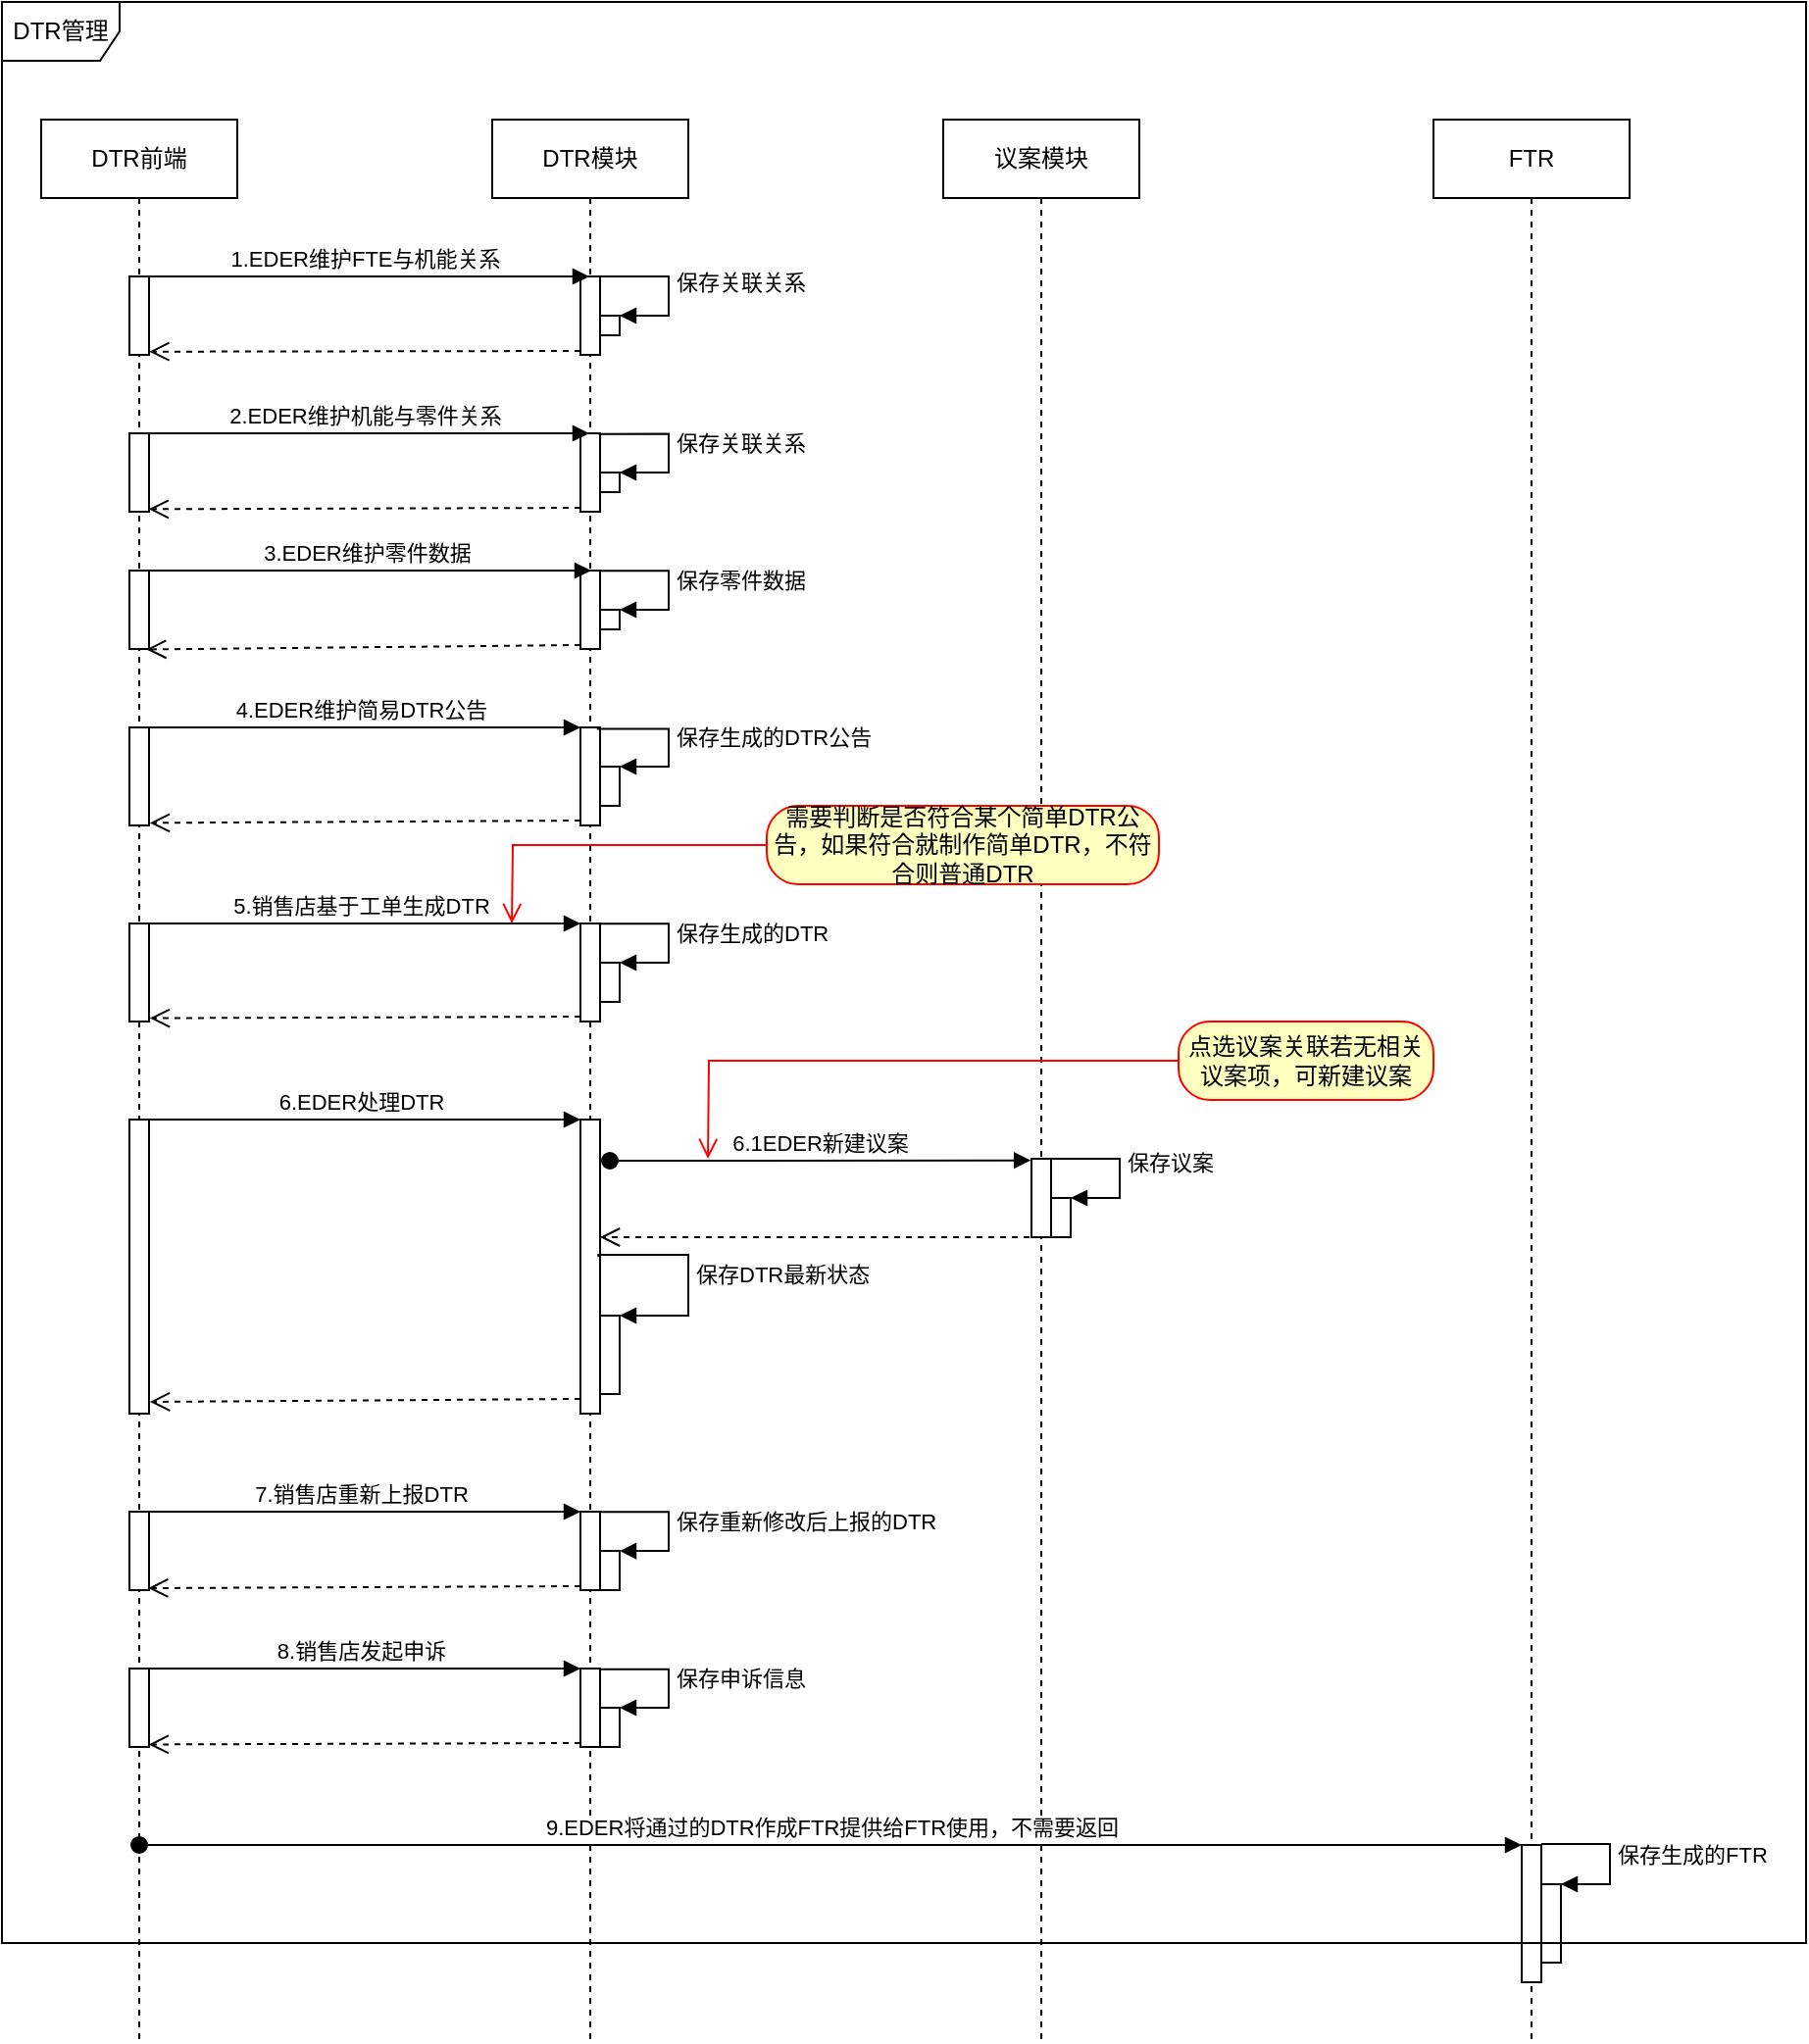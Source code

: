 <mxfile version="16.0.3" type="github">
  <diagram id="UXoUPtAeHOVSdncbpQZQ" name="Page-1">
    <mxGraphModel dx="2840" dy="1287" grid="1" gridSize="10" guides="1" tooltips="1" connect="1" arrows="1" fold="1" page="1" pageScale="1" pageWidth="827" pageHeight="1169" math="0" shadow="0">
      <root>
        <mxCell id="0" />
        <mxCell id="1" parent="0" />
        <mxCell id="PIPFyShP-Cy4KktQ9gSj-3" value="议案模块" style="shape=umlLifeline;perimeter=lifelinePerimeter;whiteSpace=wrap;html=1;container=1;collapsible=0;recursiveResize=0;outlineConnect=0;" parent="1" vertex="1">
          <mxGeometry x="510" y="580" width="100" height="980" as="geometry" />
        </mxCell>
        <mxCell id="0pjadvOdGxTtpfprGWlY-28" value="" style="html=1;points=[];perimeter=orthogonalPerimeter;" vertex="1" parent="PIPFyShP-Cy4KktQ9gSj-3">
          <mxGeometry x="45" y="530" width="10" height="40" as="geometry" />
        </mxCell>
        <mxCell id="0pjadvOdGxTtpfprGWlY-72" value="" style="html=1;points=[];perimeter=orthogonalPerimeter;" vertex="1" parent="PIPFyShP-Cy4KktQ9gSj-3">
          <mxGeometry x="55" y="550" width="10" height="20" as="geometry" />
        </mxCell>
        <mxCell id="0pjadvOdGxTtpfprGWlY-73" value="保存议案" style="edgeStyle=orthogonalEdgeStyle;html=1;align=left;spacingLeft=2;endArrow=block;rounded=0;entryX=1;entryY=0;exitX=0.5;exitY=0.001;exitDx=0;exitDy=0;exitPerimeter=0;" edge="1" target="0pjadvOdGxTtpfprGWlY-72" parent="PIPFyShP-Cy4KktQ9gSj-3" source="0pjadvOdGxTtpfprGWlY-28">
          <mxGeometry relative="1" as="geometry">
            <mxPoint x="60" y="530" as="sourcePoint" />
            <Array as="points">
              <mxPoint x="90" y="530" />
              <mxPoint x="90" y="550" />
            </Array>
          </mxGeometry>
        </mxCell>
        <mxCell id="PIPFyShP-Cy4KktQ9gSj-4" value="DTR模块" style="shape=umlLifeline;perimeter=lifelinePerimeter;whiteSpace=wrap;html=1;container=1;collapsible=0;recursiveResize=0;outlineConnect=0;" parent="1" vertex="1">
          <mxGeometry x="280" y="580" width="100" height="980" as="geometry" />
        </mxCell>
        <mxCell id="0pjadvOdGxTtpfprGWlY-1" value="" style="html=1;points=[];perimeter=orthogonalPerimeter;" vertex="1" parent="PIPFyShP-Cy4KktQ9gSj-4">
          <mxGeometry x="45" y="80" width="10" height="40" as="geometry" />
        </mxCell>
        <mxCell id="0pjadvOdGxTtpfprGWlY-5" value="" style="html=1;points=[];perimeter=orthogonalPerimeter;" vertex="1" parent="PIPFyShP-Cy4KktQ9gSj-4">
          <mxGeometry x="45" y="160" width="10" height="40" as="geometry" />
        </mxCell>
        <mxCell id="0pjadvOdGxTtpfprGWlY-6" value="2.EDER维护机能与零件关系" style="html=1;verticalAlign=bottom;endArrow=block;rounded=0;" edge="1" parent="PIPFyShP-Cy4KktQ9gSj-4">
          <mxGeometry relative="1" as="geometry">
            <mxPoint x="-180" y="160" as="sourcePoint" />
            <mxPoint x="49.5" y="160" as="targetPoint" />
          </mxGeometry>
        </mxCell>
        <mxCell id="0pjadvOdGxTtpfprGWlY-8" value="" style="html=1;points=[];perimeter=orthogonalPerimeter;" vertex="1" parent="PIPFyShP-Cy4KktQ9gSj-4">
          <mxGeometry x="45" y="230" width="10" height="40" as="geometry" />
        </mxCell>
        <mxCell id="0pjadvOdGxTtpfprGWlY-9" value="3.EDER维护零件数据" style="html=1;verticalAlign=bottom;endArrow=block;rounded=0;" edge="1" parent="PIPFyShP-Cy4KktQ9gSj-4">
          <mxGeometry relative="1" as="geometry">
            <mxPoint x="-179" y="230" as="sourcePoint" />
            <mxPoint x="50.5" y="230" as="targetPoint" />
          </mxGeometry>
        </mxCell>
        <mxCell id="0pjadvOdGxTtpfprGWlY-13" value="" style="html=1;points=[];perimeter=orthogonalPerimeter;" vertex="1" parent="PIPFyShP-Cy4KktQ9gSj-4">
          <mxGeometry x="45" y="310" width="10" height="50" as="geometry" />
        </mxCell>
        <mxCell id="0pjadvOdGxTtpfprGWlY-16" value="" style="html=1;points=[];perimeter=orthogonalPerimeter;" vertex="1" parent="PIPFyShP-Cy4KktQ9gSj-4">
          <mxGeometry x="45" y="410" width="10" height="50" as="geometry" />
        </mxCell>
        <mxCell id="0pjadvOdGxTtpfprGWlY-23" value="" style="html=1;points=[];perimeter=orthogonalPerimeter;" vertex="1" parent="PIPFyShP-Cy4KktQ9gSj-4">
          <mxGeometry x="45" y="510" width="10" height="150" as="geometry" />
        </mxCell>
        <mxCell id="0pjadvOdGxTtpfprGWlY-32" value="" style="html=1;points=[];perimeter=orthogonalPerimeter;" vertex="1" parent="PIPFyShP-Cy4KktQ9gSj-4">
          <mxGeometry x="45" y="710" width="10" height="40" as="geometry" />
        </mxCell>
        <mxCell id="0pjadvOdGxTtpfprGWlY-35" value="" style="html=1;points=[];perimeter=orthogonalPerimeter;" vertex="1" parent="PIPFyShP-Cy4KktQ9gSj-4">
          <mxGeometry x="45" y="790" width="10" height="40" as="geometry" />
        </mxCell>
        <mxCell id="0pjadvOdGxTtpfprGWlY-36" value="8.销售店发起申诉" style="html=1;verticalAlign=bottom;endArrow=block;entryX=0;entryY=0;rounded=0;" edge="1" parent="PIPFyShP-Cy4KktQ9gSj-4" target="0pjadvOdGxTtpfprGWlY-35">
          <mxGeometry relative="1" as="geometry">
            <mxPoint x="-180" y="790" as="sourcePoint" />
          </mxGeometry>
        </mxCell>
        <mxCell id="0pjadvOdGxTtpfprGWlY-43" value="" style="html=1;points=[];perimeter=orthogonalPerimeter;" vertex="1" parent="PIPFyShP-Cy4KktQ9gSj-4">
          <mxGeometry x="55" y="100" width="10" height="10" as="geometry" />
        </mxCell>
        <mxCell id="0pjadvOdGxTtpfprGWlY-44" value="保存关联关系" style="edgeStyle=orthogonalEdgeStyle;html=1;align=left;spacingLeft=2;endArrow=block;rounded=0;entryX=1;entryY=0;" edge="1" target="0pjadvOdGxTtpfprGWlY-43" parent="PIPFyShP-Cy4KktQ9gSj-4">
          <mxGeometry relative="1" as="geometry">
            <mxPoint x="50" y="80" as="sourcePoint" />
            <Array as="points">
              <mxPoint x="90" y="80" />
            </Array>
          </mxGeometry>
        </mxCell>
        <mxCell id="0pjadvOdGxTtpfprGWlY-46" value="" style="html=1;points=[];perimeter=orthogonalPerimeter;" vertex="1" parent="PIPFyShP-Cy4KktQ9gSj-4">
          <mxGeometry x="55" y="180" width="10" height="10" as="geometry" />
        </mxCell>
        <mxCell id="0pjadvOdGxTtpfprGWlY-47" value="保存关联关系" style="edgeStyle=orthogonalEdgeStyle;html=1;align=left;spacingLeft=2;endArrow=block;rounded=0;entryX=1;entryY=0;exitX=0.93;exitY=0.008;exitDx=0;exitDy=0;exitPerimeter=0;" edge="1" target="0pjadvOdGxTtpfprGWlY-46" parent="PIPFyShP-Cy4KktQ9gSj-4" source="0pjadvOdGxTtpfprGWlY-5">
          <mxGeometry relative="1" as="geometry">
            <mxPoint x="60" y="160" as="sourcePoint" />
            <Array as="points">
              <mxPoint x="90" y="160" />
              <mxPoint x="90" y="180" />
            </Array>
          </mxGeometry>
        </mxCell>
        <mxCell id="0pjadvOdGxTtpfprGWlY-48" value="" style="html=1;points=[];perimeter=orthogonalPerimeter;" vertex="1" parent="PIPFyShP-Cy4KktQ9gSj-4">
          <mxGeometry x="55" y="250" width="10" height="10" as="geometry" />
        </mxCell>
        <mxCell id="0pjadvOdGxTtpfprGWlY-49" value="保存零件数据" style="edgeStyle=orthogonalEdgeStyle;html=1;align=left;spacingLeft=2;endArrow=block;rounded=0;entryX=1;entryY=0;exitX=0.96;exitY=0.002;exitDx=0;exitDy=0;exitPerimeter=0;" edge="1" target="0pjadvOdGxTtpfprGWlY-48" parent="PIPFyShP-Cy4KktQ9gSj-4" source="0pjadvOdGxTtpfprGWlY-8">
          <mxGeometry relative="1" as="geometry">
            <mxPoint x="60" y="230" as="sourcePoint" />
            <Array as="points">
              <mxPoint x="90" y="230" />
              <mxPoint x="90" y="250" />
            </Array>
          </mxGeometry>
        </mxCell>
        <mxCell id="0pjadvOdGxTtpfprGWlY-50" value="" style="html=1;points=[];perimeter=orthogonalPerimeter;" vertex="1" parent="PIPFyShP-Cy4KktQ9gSj-4">
          <mxGeometry x="55" y="330" width="10" height="20" as="geometry" />
        </mxCell>
        <mxCell id="0pjadvOdGxTtpfprGWlY-51" value="保存生成的DTR公告" style="edgeStyle=orthogonalEdgeStyle;html=1;align=left;spacingLeft=2;endArrow=block;rounded=0;entryX=1;entryY=0;exitX=0.84;exitY=0.014;exitDx=0;exitDy=0;exitPerimeter=0;" edge="1" target="0pjadvOdGxTtpfprGWlY-50" parent="PIPFyShP-Cy4KktQ9gSj-4" source="0pjadvOdGxTtpfprGWlY-13">
          <mxGeometry relative="1" as="geometry">
            <mxPoint x="60" y="310" as="sourcePoint" />
            <Array as="points">
              <mxPoint x="90" y="311" />
              <mxPoint x="90" y="330" />
            </Array>
          </mxGeometry>
        </mxCell>
        <mxCell id="0pjadvOdGxTtpfprGWlY-61" value="" style="html=1;points=[];perimeter=orthogonalPerimeter;" vertex="1" parent="PIPFyShP-Cy4KktQ9gSj-4">
          <mxGeometry x="55" y="430" width="10" height="20" as="geometry" />
        </mxCell>
        <mxCell id="0pjadvOdGxTtpfprGWlY-62" value="保存生成的DTR" style="edgeStyle=orthogonalEdgeStyle;html=1;align=left;spacingLeft=2;endArrow=block;rounded=0;entryX=1;entryY=0;exitX=0.904;exitY=0.002;exitDx=0;exitDy=0;exitPerimeter=0;" edge="1" target="0pjadvOdGxTtpfprGWlY-61" parent="PIPFyShP-Cy4KktQ9gSj-4" source="0pjadvOdGxTtpfprGWlY-16">
          <mxGeometry relative="1" as="geometry">
            <mxPoint x="60" y="410" as="sourcePoint" />
            <Array as="points">
              <mxPoint x="90" y="410" />
              <mxPoint x="90" y="430" />
            </Array>
          </mxGeometry>
        </mxCell>
        <mxCell id="0pjadvOdGxTtpfprGWlY-65" value="" style="html=1;points=[];perimeter=orthogonalPerimeter;" vertex="1" parent="PIPFyShP-Cy4KktQ9gSj-4">
          <mxGeometry x="55" y="730.03" width="10" height="19.97" as="geometry" />
        </mxCell>
        <mxCell id="0pjadvOdGxTtpfprGWlY-66" value="保存重新修改后上报的DTR" style="edgeStyle=orthogonalEdgeStyle;html=1;align=left;spacingLeft=2;endArrow=block;rounded=0;entryX=1;entryY=0;exitX=0.932;exitY=0.003;exitDx=0;exitDy=0;exitPerimeter=0;" edge="1" target="0pjadvOdGxTtpfprGWlY-65" parent="PIPFyShP-Cy4KktQ9gSj-4" source="0pjadvOdGxTtpfprGWlY-32">
          <mxGeometry relative="1" as="geometry">
            <mxPoint x="60" y="710" as="sourcePoint" />
            <Array as="points">
              <mxPoint x="90" y="710" />
              <mxPoint x="90" y="730" />
            </Array>
          </mxGeometry>
        </mxCell>
        <mxCell id="0pjadvOdGxTtpfprGWlY-67" value="" style="html=1;points=[];perimeter=orthogonalPerimeter;" vertex="1" parent="PIPFyShP-Cy4KktQ9gSj-4">
          <mxGeometry x="55" y="810" width="10" height="20" as="geometry" />
        </mxCell>
        <mxCell id="0pjadvOdGxTtpfprGWlY-68" value="保存申诉信息" style="edgeStyle=orthogonalEdgeStyle;html=1;align=left;spacingLeft=2;endArrow=block;rounded=0;entryX=1;entryY=0;exitX=0.947;exitY=0.01;exitDx=0;exitDy=0;exitPerimeter=0;" edge="1" target="0pjadvOdGxTtpfprGWlY-67" parent="PIPFyShP-Cy4KktQ9gSj-4" source="0pjadvOdGxTtpfprGWlY-35">
          <mxGeometry relative="1" as="geometry">
            <mxPoint x="60" y="790" as="sourcePoint" />
            <Array as="points">
              <mxPoint x="90" y="790" />
              <mxPoint x="90" y="810" />
            </Array>
          </mxGeometry>
        </mxCell>
        <mxCell id="0pjadvOdGxTtpfprGWlY-74" value="" style="html=1;points=[];perimeter=orthogonalPerimeter;" vertex="1" parent="PIPFyShP-Cy4KktQ9gSj-4">
          <mxGeometry x="55" y="610" width="10" height="40" as="geometry" />
        </mxCell>
        <mxCell id="0pjadvOdGxTtpfprGWlY-75" value="保存DTR最新状态" style="edgeStyle=orthogonalEdgeStyle;html=1;align=left;spacingLeft=2;endArrow=block;rounded=0;entryX=1;entryY=0;exitX=0.913;exitY=0.467;exitDx=0;exitDy=0;exitPerimeter=0;" edge="1" target="0pjadvOdGxTtpfprGWlY-74" parent="PIPFyShP-Cy4KktQ9gSj-4" source="0pjadvOdGxTtpfprGWlY-23">
          <mxGeometry relative="1" as="geometry">
            <mxPoint x="60" y="579" as="sourcePoint" />
            <Array as="points">
              <mxPoint x="54" y="579" />
              <mxPoint x="100" y="579" />
              <mxPoint x="100" y="610" />
            </Array>
          </mxGeometry>
        </mxCell>
        <mxCell id="PIPFyShP-Cy4KktQ9gSj-5" value="DTR前端" style="shape=umlLifeline;perimeter=lifelinePerimeter;whiteSpace=wrap;html=1;container=1;collapsible=0;recursiveResize=0;outlineConnect=0;" parent="1" vertex="1">
          <mxGeometry x="50" y="580" width="100" height="980" as="geometry" />
        </mxCell>
        <mxCell id="0pjadvOdGxTtpfprGWlY-52" value="" style="html=1;points=[];perimeter=orthogonalPerimeter;" vertex="1" parent="PIPFyShP-Cy4KktQ9gSj-5">
          <mxGeometry x="45" y="80" width="10" height="40" as="geometry" />
        </mxCell>
        <mxCell id="0pjadvOdGxTtpfprGWlY-54" value="" style="html=1;points=[];perimeter=orthogonalPerimeter;" vertex="1" parent="PIPFyShP-Cy4KktQ9gSj-5">
          <mxGeometry x="45" y="160" width="10" height="40" as="geometry" />
        </mxCell>
        <mxCell id="0pjadvOdGxTtpfprGWlY-55" value="" style="html=1;points=[];perimeter=orthogonalPerimeter;" vertex="1" parent="PIPFyShP-Cy4KktQ9gSj-5">
          <mxGeometry x="45" y="230" width="10" height="40" as="geometry" />
        </mxCell>
        <mxCell id="0pjadvOdGxTtpfprGWlY-56" value="" style="html=1;points=[];perimeter=orthogonalPerimeter;" vertex="1" parent="PIPFyShP-Cy4KktQ9gSj-5">
          <mxGeometry x="45" y="310" width="10" height="50" as="geometry" />
        </mxCell>
        <mxCell id="0pjadvOdGxTtpfprGWlY-57" value="" style="html=1;points=[];perimeter=orthogonalPerimeter;" vertex="1" parent="PIPFyShP-Cy4KktQ9gSj-5">
          <mxGeometry x="45" y="410" width="10" height="50" as="geometry" />
        </mxCell>
        <mxCell id="0pjadvOdGxTtpfprGWlY-58" value="" style="html=1;points=[];perimeter=orthogonalPerimeter;" vertex="1" parent="PIPFyShP-Cy4KktQ9gSj-5">
          <mxGeometry x="45" y="510" width="10" height="150" as="geometry" />
        </mxCell>
        <mxCell id="0pjadvOdGxTtpfprGWlY-59" value="" style="html=1;points=[];perimeter=orthogonalPerimeter;" vertex="1" parent="PIPFyShP-Cy4KktQ9gSj-5">
          <mxGeometry x="45" y="710" width="10" height="40" as="geometry" />
        </mxCell>
        <mxCell id="0pjadvOdGxTtpfprGWlY-60" value="" style="html=1;points=[];perimeter=orthogonalPerimeter;" vertex="1" parent="PIPFyShP-Cy4KktQ9gSj-5">
          <mxGeometry x="45" y="790" width="10" height="40" as="geometry" />
        </mxCell>
        <mxCell id="PIPFyShP-Cy4KktQ9gSj-6" value="FTR" style="shape=umlLifeline;perimeter=lifelinePerimeter;whiteSpace=wrap;html=1;container=1;collapsible=0;recursiveResize=0;outlineConnect=0;" parent="1" vertex="1">
          <mxGeometry x="760" y="580" width="100" height="980" as="geometry" />
        </mxCell>
        <mxCell id="0pjadvOdGxTtpfprGWlY-39" value="" style="html=1;points=[];perimeter=orthogonalPerimeter;" vertex="1" parent="PIPFyShP-Cy4KktQ9gSj-6">
          <mxGeometry x="45" y="880" width="10" height="70" as="geometry" />
        </mxCell>
        <mxCell id="0pjadvOdGxTtpfprGWlY-63" value="" style="html=1;points=[];perimeter=orthogonalPerimeter;" vertex="1" parent="PIPFyShP-Cy4KktQ9gSj-6">
          <mxGeometry x="55" y="900" width="10" height="40" as="geometry" />
        </mxCell>
        <mxCell id="0pjadvOdGxTtpfprGWlY-64" value="保存生成的FTR" style="edgeStyle=orthogonalEdgeStyle;html=1;align=left;spacingLeft=2;endArrow=block;rounded=0;entryX=1;entryY=0;exitX=1;exitY=-0.007;exitDx=0;exitDy=0;exitPerimeter=0;" edge="1" target="0pjadvOdGxTtpfprGWlY-63" parent="PIPFyShP-Cy4KktQ9gSj-6" source="0pjadvOdGxTtpfprGWlY-39">
          <mxGeometry relative="1" as="geometry">
            <mxPoint x="60" y="880" as="sourcePoint" />
            <Array as="points">
              <mxPoint x="90" y="880" />
              <mxPoint x="90" y="900" />
            </Array>
          </mxGeometry>
        </mxCell>
        <mxCell id="0pjadvOdGxTtpfprGWlY-2" value="1.EDER维护FTE与机能关系" style="html=1;verticalAlign=bottom;endArrow=block;rounded=0;" edge="1" target="PIPFyShP-Cy4KktQ9gSj-4" parent="1">
          <mxGeometry relative="1" as="geometry">
            <mxPoint x="100" y="660" as="sourcePoint" />
          </mxGeometry>
        </mxCell>
        <mxCell id="0pjadvOdGxTtpfprGWlY-3" value="" style="html=1;verticalAlign=bottom;endArrow=open;dashed=1;endSize=8;exitX=0;exitY=0.95;rounded=0;entryX=1.017;entryY=0.959;entryDx=0;entryDy=0;entryPerimeter=0;" edge="1" source="0pjadvOdGxTtpfprGWlY-1" parent="1" target="0pjadvOdGxTtpfprGWlY-52">
          <mxGeometry relative="1" as="geometry">
            <mxPoint x="110" y="698" as="targetPoint" />
          </mxGeometry>
        </mxCell>
        <mxCell id="0pjadvOdGxTtpfprGWlY-14" value="4.EDER维护简易DTR公告" style="html=1;verticalAlign=bottom;endArrow=block;entryX=0;entryY=0;rounded=0;" edge="1" target="0pjadvOdGxTtpfprGWlY-13" parent="1" source="PIPFyShP-Cy4KktQ9gSj-5">
          <mxGeometry relative="1" as="geometry">
            <mxPoint x="100" y="930" as="sourcePoint" />
          </mxGeometry>
        </mxCell>
        <mxCell id="0pjadvOdGxTtpfprGWlY-15" value="" style="html=1;verticalAlign=bottom;endArrow=open;dashed=1;endSize=8;exitX=0;exitY=0.95;rounded=0;entryX=1.047;entryY=0.974;entryDx=0;entryDy=0;entryPerimeter=0;" edge="1" source="0pjadvOdGxTtpfprGWlY-13" parent="1" target="0pjadvOdGxTtpfprGWlY-56">
          <mxGeometry relative="1" as="geometry">
            <mxPoint x="120" y="938" as="targetPoint" />
          </mxGeometry>
        </mxCell>
        <mxCell id="0pjadvOdGxTtpfprGWlY-17" value="5.销售店基于工单生成DTR" style="html=1;verticalAlign=bottom;endArrow=block;entryX=0;entryY=0;rounded=0;" edge="1" target="0pjadvOdGxTtpfprGWlY-16" parent="1">
          <mxGeometry relative="1" as="geometry">
            <mxPoint x="100" y="990" as="sourcePoint" />
          </mxGeometry>
        </mxCell>
        <mxCell id="0pjadvOdGxTtpfprGWlY-18" value="" style="html=1;verticalAlign=bottom;endArrow=open;dashed=1;endSize=8;exitX=0;exitY=0.95;rounded=0;entryX=1.047;entryY=0.966;entryDx=0;entryDy=0;entryPerimeter=0;" edge="1" source="0pjadvOdGxTtpfprGWlY-16" parent="1" target="0pjadvOdGxTtpfprGWlY-57">
          <mxGeometry relative="1" as="geometry">
            <mxPoint x="120" y="1038" as="targetPoint" />
          </mxGeometry>
        </mxCell>
        <mxCell id="0pjadvOdGxTtpfprGWlY-21" value="需要判断是否符合某个简单DTR公告，如果符合就制作简单DTR，不符合则普通DTR" style="rounded=1;whiteSpace=wrap;html=1;arcSize=40;fontColor=#000000;fillColor=#ffffc0;strokeColor=#ff0000;" vertex="1" parent="1">
          <mxGeometry x="420" y="930" width="200" height="40" as="geometry" />
        </mxCell>
        <mxCell id="0pjadvOdGxTtpfprGWlY-22" value="" style="edgeStyle=orthogonalEdgeStyle;html=1;verticalAlign=bottom;endArrow=open;endSize=8;strokeColor=#ff0000;rounded=0;" edge="1" source="0pjadvOdGxTtpfprGWlY-21" parent="1">
          <mxGeometry relative="1" as="geometry">
            <mxPoint x="290" y="990" as="targetPoint" />
          </mxGeometry>
        </mxCell>
        <mxCell id="0pjadvOdGxTtpfprGWlY-24" value="6.EDER处理DTR" style="html=1;verticalAlign=bottom;endArrow=block;entryX=0;entryY=0;rounded=0;" edge="1" target="0pjadvOdGxTtpfprGWlY-23" parent="1" source="PIPFyShP-Cy4KktQ9gSj-5">
          <mxGeometry relative="1" as="geometry">
            <mxPoint x="99.5" y="1169" as="sourcePoint" />
          </mxGeometry>
        </mxCell>
        <mxCell id="0pjadvOdGxTtpfprGWlY-25" value="" style="html=1;verticalAlign=bottom;endArrow=open;dashed=1;endSize=8;exitX=0;exitY=0.95;rounded=0;entryX=1.047;entryY=0.96;entryDx=0;entryDy=0;entryPerimeter=0;" edge="1" source="0pjadvOdGxTtpfprGWlY-23" parent="1" target="0pjadvOdGxTtpfprGWlY-58">
          <mxGeometry relative="1" as="geometry">
            <mxPoint x="99.5" y="1216.5" as="targetPoint" />
          </mxGeometry>
        </mxCell>
        <mxCell id="0pjadvOdGxTtpfprGWlY-33" value="7.销售店重新上报DTR" style="html=1;verticalAlign=bottom;endArrow=block;entryX=0;entryY=0;rounded=0;" edge="1" target="0pjadvOdGxTtpfprGWlY-32" parent="1">
          <mxGeometry relative="1" as="geometry">
            <mxPoint x="100" y="1290" as="sourcePoint" />
          </mxGeometry>
        </mxCell>
        <mxCell id="0pjadvOdGxTtpfprGWlY-34" value="" style="html=1;verticalAlign=bottom;endArrow=open;dashed=1;endSize=8;exitX=0;exitY=0.95;rounded=0;entryX=0.957;entryY=0.975;entryDx=0;entryDy=0;entryPerimeter=0;" edge="1" source="0pjadvOdGxTtpfprGWlY-32" parent="1" target="0pjadvOdGxTtpfprGWlY-59">
          <mxGeometry relative="1" as="geometry">
            <mxPoint x="100" y="1366" as="targetPoint" />
          </mxGeometry>
        </mxCell>
        <mxCell id="0pjadvOdGxTtpfprGWlY-40" value="9.EDER将通过的DTR作成FTR提供给FTR使用，不需要返回" style="html=1;verticalAlign=bottom;startArrow=oval;endArrow=block;startSize=8;rounded=0;" edge="1" target="0pjadvOdGxTtpfprGWlY-39" parent="1">
          <mxGeometry relative="1" as="geometry">
            <mxPoint x="100" y="1460" as="sourcePoint" />
          </mxGeometry>
        </mxCell>
        <mxCell id="0pjadvOdGxTtpfprGWlY-41" value="DTR管理" style="shape=umlFrame;whiteSpace=wrap;html=1;" vertex="1" parent="1">
          <mxGeometry x="30" y="520" width="920" height="990" as="geometry" />
        </mxCell>
        <mxCell id="0pjadvOdGxTtpfprGWlY-7" value="" style="html=1;verticalAlign=bottom;endArrow=open;dashed=1;endSize=8;exitX=0;exitY=0.95;rounded=0;entryX=0.987;entryY=0.967;entryDx=0;entryDy=0;entryPerimeter=0;" edge="1" parent="1" source="0pjadvOdGxTtpfprGWlY-5" target="0pjadvOdGxTtpfprGWlY-54">
          <mxGeometry relative="1" as="geometry">
            <mxPoint x="99.5" y="778" as="targetPoint" />
          </mxGeometry>
        </mxCell>
        <mxCell id="0pjadvOdGxTtpfprGWlY-10" value="" style="html=1;verticalAlign=bottom;endArrow=open;dashed=1;endSize=8;exitX=0;exitY=0.95;rounded=0;entryX=0.866;entryY=1.006;entryDx=0;entryDy=0;entryPerimeter=0;" edge="1" parent="1" source="0pjadvOdGxTtpfprGWlY-8" target="0pjadvOdGxTtpfprGWlY-55">
          <mxGeometry relative="1" as="geometry">
            <mxPoint x="99.5" y="848" as="targetPoint" />
          </mxGeometry>
        </mxCell>
        <mxCell id="0pjadvOdGxTtpfprGWlY-37" value="" style="html=1;verticalAlign=bottom;endArrow=open;dashed=1;endSize=8;exitX=0;exitY=0.95;rounded=0;entryX=0.987;entryY=0.968;entryDx=0;entryDy=0;entryPerimeter=0;" edge="1" parent="1" source="0pjadvOdGxTtpfprGWlY-35" target="0pjadvOdGxTtpfprGWlY-60">
          <mxGeometry relative="1" as="geometry">
            <mxPoint x="99.5" y="1408" as="targetPoint" />
          </mxGeometry>
        </mxCell>
        <mxCell id="0pjadvOdGxTtpfprGWlY-29" value="6.1EDER新建议案" style="html=1;verticalAlign=bottom;startArrow=oval;endArrow=block;startSize=8;rounded=0;entryX=-0.038;entryY=0.021;entryDx=0;entryDy=0;entryPerimeter=0;" edge="1" target="0pjadvOdGxTtpfprGWlY-28" parent="1">
          <mxGeometry relative="1" as="geometry">
            <mxPoint x="340" y="1111" as="sourcePoint" />
            <Array as="points" />
          </mxGeometry>
        </mxCell>
        <mxCell id="0pjadvOdGxTtpfprGWlY-38" value="" style="html=1;verticalAlign=bottom;endArrow=open;dashed=1;endSize=8;rounded=0;exitX=0.5;exitY=1;exitDx=0;exitDy=0;exitPerimeter=0;" edge="1" parent="1" source="0pjadvOdGxTtpfprGWlY-28" target="0pjadvOdGxTtpfprGWlY-23">
          <mxGeometry relative="1" as="geometry">
            <mxPoint x="795" y="1241" as="sourcePoint" />
            <mxPoint x="340" y="1150" as="targetPoint" />
          </mxGeometry>
        </mxCell>
        <mxCell id="0pjadvOdGxTtpfprGWlY-69" value="点选议案关联若无相关议案项，可新建议案" style="rounded=1;whiteSpace=wrap;html=1;arcSize=40;fontColor=#000000;fillColor=#ffffc0;strokeColor=#ff0000;" vertex="1" parent="1">
          <mxGeometry x="630" y="1040" width="130" height="40" as="geometry" />
        </mxCell>
        <mxCell id="0pjadvOdGxTtpfprGWlY-70" value="" style="edgeStyle=orthogonalEdgeStyle;html=1;verticalAlign=bottom;endArrow=open;endSize=8;strokeColor=#ff0000;rounded=0;" edge="1" source="0pjadvOdGxTtpfprGWlY-69" parent="1">
          <mxGeometry relative="1" as="geometry">
            <mxPoint x="390" y="1110" as="targetPoint" />
          </mxGeometry>
        </mxCell>
      </root>
    </mxGraphModel>
  </diagram>
</mxfile>
